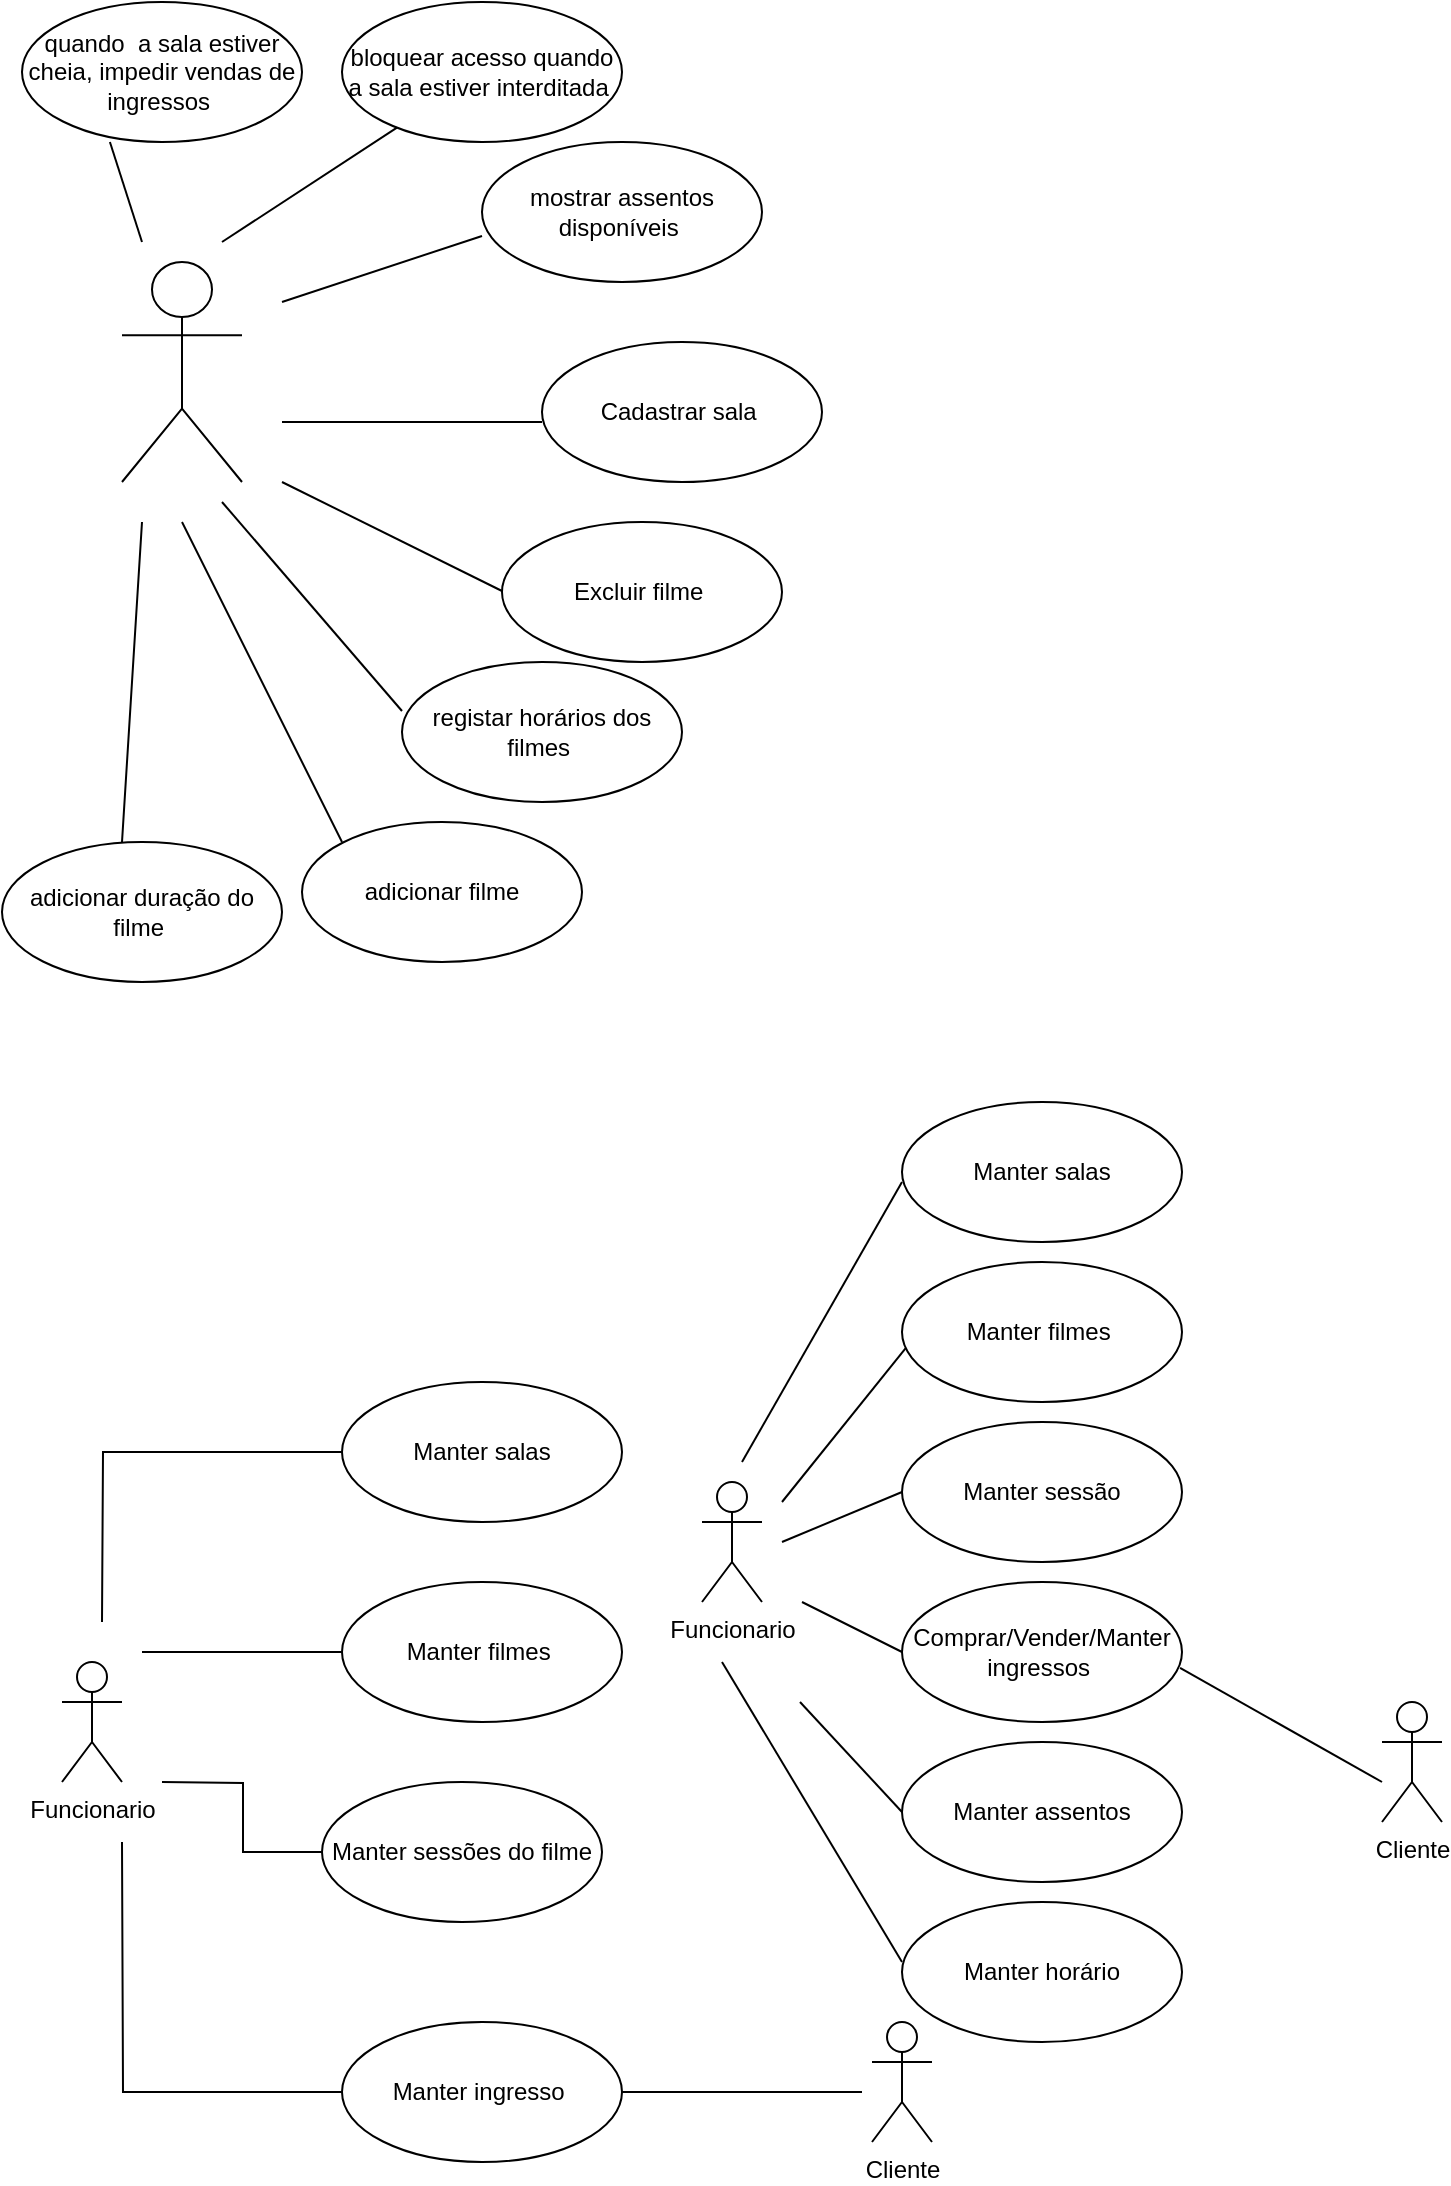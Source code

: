 <mxfile version="21.1.5" type="github">
  <diagram name="Página-1" id="PxHQPA1PcW-Lm_VtNbx7">
    <mxGraphModel dx="1434" dy="796" grid="1" gridSize="10" guides="1" tooltips="1" connect="1" arrows="1" fold="1" page="1" pageScale="1" pageWidth="827" pageHeight="1169" math="0" shadow="0">
      <root>
        <mxCell id="0" />
        <mxCell id="1" parent="0" />
        <mxCell id="2Y6S_l1ipbVj27D60dwM-1" value="" style="shape=umlActor;html=1;verticalLabelPosition=bottom;verticalAlign=top;align=center;" vertex="1" parent="1">
          <mxGeometry x="120" y="140" width="60" height="110" as="geometry" />
        </mxCell>
        <mxCell id="2Y6S_l1ipbVj27D60dwM-2" value="Cadastrar sala&amp;nbsp;" style="ellipse;whiteSpace=wrap;html=1;" vertex="1" parent="1">
          <mxGeometry x="330" y="180" width="140" height="70" as="geometry" />
        </mxCell>
        <mxCell id="2Y6S_l1ipbVj27D60dwM-3" value="mostrar assentos disponíveis&amp;nbsp;" style="ellipse;whiteSpace=wrap;html=1;" vertex="1" parent="1">
          <mxGeometry x="300" y="80" width="140" height="70" as="geometry" />
        </mxCell>
        <mxCell id="2Y6S_l1ipbVj27D60dwM-4" value="bloquear acesso quando a sala estiver interditada&amp;nbsp;" style="ellipse;whiteSpace=wrap;html=1;" vertex="1" parent="1">
          <mxGeometry x="230" y="10" width="140" height="70" as="geometry" />
        </mxCell>
        <mxCell id="2Y6S_l1ipbVj27D60dwM-5" value="adicionar filme" style="ellipse;whiteSpace=wrap;html=1;" vertex="1" parent="1">
          <mxGeometry x="210" y="420" width="140" height="70" as="geometry" />
        </mxCell>
        <mxCell id="2Y6S_l1ipbVj27D60dwM-6" value="Excluir filme&amp;nbsp;" style="ellipse;whiteSpace=wrap;html=1;" vertex="1" parent="1">
          <mxGeometry x="310" y="270" width="140" height="70" as="geometry" />
        </mxCell>
        <mxCell id="2Y6S_l1ipbVj27D60dwM-7" value="quando&amp;nbsp; a sala estiver cheia, impedir vendas de ingressos&amp;nbsp;" style="ellipse;whiteSpace=wrap;html=1;" vertex="1" parent="1">
          <mxGeometry x="70" y="10" width="140" height="70" as="geometry" />
        </mxCell>
        <mxCell id="2Y6S_l1ipbVj27D60dwM-8" value="registar horários dos filmes&amp;nbsp;" style="ellipse;whiteSpace=wrap;html=1;" vertex="1" parent="1">
          <mxGeometry x="260" y="340" width="140" height="70" as="geometry" />
        </mxCell>
        <mxCell id="2Y6S_l1ipbVj27D60dwM-9" value="adicionar duração do filme&amp;nbsp;" style="ellipse;whiteSpace=wrap;html=1;" vertex="1" parent="1">
          <mxGeometry x="60" y="430" width="140" height="70" as="geometry" />
        </mxCell>
        <mxCell id="2Y6S_l1ipbVj27D60dwM-11" value="Funcionario&lt;br&gt;" style="shape=umlActor;html=1;verticalLabelPosition=bottom;verticalAlign=top;align=center;" vertex="1" parent="1">
          <mxGeometry x="90" y="840" width="30" height="60" as="geometry" />
        </mxCell>
        <mxCell id="2Y6S_l1ipbVj27D60dwM-12" value="Cliente" style="shape=umlActor;html=1;verticalLabelPosition=bottom;verticalAlign=top;align=center;" vertex="1" parent="1">
          <mxGeometry x="495" y="1020" width="30" height="60" as="geometry" />
        </mxCell>
        <mxCell id="2Y6S_l1ipbVj27D60dwM-20" style="edgeStyle=orthogonalEdgeStyle;rounded=0;orthogonalLoop=1;jettySize=auto;html=1;endArrow=none;endFill=0;" edge="1" parent="1" source="2Y6S_l1ipbVj27D60dwM-13">
          <mxGeometry relative="1" as="geometry">
            <mxPoint x="110" y="820" as="targetPoint" />
          </mxGeometry>
        </mxCell>
        <mxCell id="2Y6S_l1ipbVj27D60dwM-13" value="Manter salas" style="ellipse;whiteSpace=wrap;html=1;" vertex="1" parent="1">
          <mxGeometry x="230" y="700" width="140" height="70" as="geometry" />
        </mxCell>
        <mxCell id="2Y6S_l1ipbVj27D60dwM-21" style="edgeStyle=orthogonalEdgeStyle;rounded=0;orthogonalLoop=1;jettySize=auto;html=1;endArrow=none;endFill=0;" edge="1" parent="1" source="2Y6S_l1ipbVj27D60dwM-14">
          <mxGeometry relative="1" as="geometry">
            <mxPoint x="130" y="835" as="targetPoint" />
          </mxGeometry>
        </mxCell>
        <mxCell id="2Y6S_l1ipbVj27D60dwM-14" value="Manter filmes&amp;nbsp;" style="ellipse;whiteSpace=wrap;html=1;" vertex="1" parent="1">
          <mxGeometry x="230" y="800" width="140" height="70" as="geometry" />
        </mxCell>
        <mxCell id="2Y6S_l1ipbVj27D60dwM-22" style="edgeStyle=orthogonalEdgeStyle;rounded=0;orthogonalLoop=1;jettySize=auto;html=1;endArrow=none;endFill=0;" edge="1" parent="1" source="2Y6S_l1ipbVj27D60dwM-15">
          <mxGeometry relative="1" as="geometry">
            <mxPoint x="140" y="900" as="targetPoint" />
          </mxGeometry>
        </mxCell>
        <mxCell id="2Y6S_l1ipbVj27D60dwM-15" value="Manter sessões do filme" style="ellipse;whiteSpace=wrap;html=1;" vertex="1" parent="1">
          <mxGeometry x="220" y="900" width="140" height="70" as="geometry" />
        </mxCell>
        <mxCell id="2Y6S_l1ipbVj27D60dwM-19" style="edgeStyle=orthogonalEdgeStyle;rounded=0;orthogonalLoop=1;jettySize=auto;html=1;endArrow=none;endFill=0;" edge="1" parent="1" source="2Y6S_l1ipbVj27D60dwM-16">
          <mxGeometry relative="1" as="geometry">
            <mxPoint x="490" y="1055" as="targetPoint" />
          </mxGeometry>
        </mxCell>
        <mxCell id="2Y6S_l1ipbVj27D60dwM-23" style="edgeStyle=orthogonalEdgeStyle;rounded=0;orthogonalLoop=1;jettySize=auto;html=1;endArrow=none;endFill=0;" edge="1" parent="1" source="2Y6S_l1ipbVj27D60dwM-16">
          <mxGeometry relative="1" as="geometry">
            <mxPoint x="120" y="930" as="targetPoint" />
          </mxGeometry>
        </mxCell>
        <mxCell id="2Y6S_l1ipbVj27D60dwM-16" value="Manter ingresso&amp;nbsp;" style="ellipse;whiteSpace=wrap;html=1;" vertex="1" parent="1">
          <mxGeometry x="230" y="1020" width="140" height="70" as="geometry" />
        </mxCell>
        <mxCell id="2Y6S_l1ipbVj27D60dwM-25" value="Manter sessão" style="ellipse;whiteSpace=wrap;html=1;" vertex="1" parent="1">
          <mxGeometry x="510" y="720" width="140" height="70" as="geometry" />
        </mxCell>
        <mxCell id="2Y6S_l1ipbVj27D60dwM-26" value="Manter salas" style="ellipse;whiteSpace=wrap;html=1;" vertex="1" parent="1">
          <mxGeometry x="510" y="560" width="140" height="70" as="geometry" />
        </mxCell>
        <mxCell id="2Y6S_l1ipbVj27D60dwM-27" value="Manter filmes&amp;nbsp;" style="ellipse;whiteSpace=wrap;html=1;" vertex="1" parent="1">
          <mxGeometry x="510" y="640" width="140" height="70" as="geometry" />
        </mxCell>
        <mxCell id="2Y6S_l1ipbVj27D60dwM-28" value="Manter horário" style="ellipse;whiteSpace=wrap;html=1;" vertex="1" parent="1">
          <mxGeometry x="510" y="960" width="140" height="70" as="geometry" />
        </mxCell>
        <mxCell id="2Y6S_l1ipbVj27D60dwM-29" value="Manter assentos" style="ellipse;whiteSpace=wrap;html=1;" vertex="1" parent="1">
          <mxGeometry x="510" y="880" width="140" height="70" as="geometry" />
        </mxCell>
        <mxCell id="2Y6S_l1ipbVj27D60dwM-30" value="Comprar/Vender/Manter ingressos&amp;nbsp;" style="ellipse;whiteSpace=wrap;html=1;" vertex="1" parent="1">
          <mxGeometry x="510" y="800" width="140" height="70" as="geometry" />
        </mxCell>
        <mxCell id="2Y6S_l1ipbVj27D60dwM-31" value="Funcionario&lt;br&gt;" style="shape=umlActor;html=1;verticalLabelPosition=bottom;verticalAlign=top;align=center;" vertex="1" parent="1">
          <mxGeometry x="410" y="750" width="30" height="60" as="geometry" />
        </mxCell>
        <mxCell id="2Y6S_l1ipbVj27D60dwM-32" value="Cliente" style="shape=umlActor;html=1;verticalLabelPosition=bottom;verticalAlign=top;align=center;" vertex="1" parent="1">
          <mxGeometry x="750" y="860" width="30" height="60" as="geometry" />
        </mxCell>
        <mxCell id="2Y6S_l1ipbVj27D60dwM-33" value="" style="edgeStyle=none;html=1;endArrow=none;verticalAlign=bottom;rounded=0;" edge="1" parent="1">
          <mxGeometry width="160" relative="1" as="geometry">
            <mxPoint x="430" y="740" as="sourcePoint" />
            <mxPoint x="510" y="600" as="targetPoint" />
          </mxGeometry>
        </mxCell>
        <mxCell id="2Y6S_l1ipbVj27D60dwM-34" value="" style="edgeStyle=none;html=1;endArrow=none;verticalAlign=bottom;rounded=0;entryX=0;entryY=0.5;entryDx=0;entryDy=0;" edge="1" parent="1" target="2Y6S_l1ipbVj27D60dwM-25">
          <mxGeometry width="160" relative="1" as="geometry">
            <mxPoint x="450" y="780" as="sourcePoint" />
            <mxPoint x="494" y="780" as="targetPoint" />
          </mxGeometry>
        </mxCell>
        <mxCell id="2Y6S_l1ipbVj27D60dwM-35" value="" style="edgeStyle=none;html=1;endArrow=none;verticalAlign=bottom;rounded=0;entryX=0;entryY=0.5;entryDx=0;entryDy=0;" edge="1" parent="1" target="2Y6S_l1ipbVj27D60dwM-29">
          <mxGeometry width="160" relative="1" as="geometry">
            <mxPoint x="459" y="860" as="sourcePoint" />
            <mxPoint x="520" y="910" as="targetPoint" />
            <Array as="points" />
          </mxGeometry>
        </mxCell>
        <mxCell id="2Y6S_l1ipbVj27D60dwM-36" value="" style="edgeStyle=none;html=1;endArrow=none;verticalAlign=bottom;rounded=0;entryX=0.014;entryY=0.614;entryDx=0;entryDy=0;entryPerimeter=0;" edge="1" parent="1" target="2Y6S_l1ipbVj27D60dwM-27">
          <mxGeometry width="160" relative="1" as="geometry">
            <mxPoint x="450" y="760" as="sourcePoint" />
            <mxPoint x="540" y="630" as="targetPoint" />
          </mxGeometry>
        </mxCell>
        <mxCell id="2Y6S_l1ipbVj27D60dwM-37" value="" style="edgeStyle=none;html=1;endArrow=none;verticalAlign=bottom;rounded=0;entryX=0;entryY=0.5;entryDx=0;entryDy=0;" edge="1" parent="1" target="2Y6S_l1ipbVj27D60dwM-30">
          <mxGeometry width="160" relative="1" as="geometry">
            <mxPoint x="460" y="810" as="sourcePoint" />
            <mxPoint x="550" y="640" as="targetPoint" />
            <Array as="points" />
          </mxGeometry>
        </mxCell>
        <mxCell id="2Y6S_l1ipbVj27D60dwM-38" value="" style="edgeStyle=none;html=1;endArrow=none;verticalAlign=bottom;rounded=0;" edge="1" parent="1">
          <mxGeometry width="160" relative="1" as="geometry">
            <mxPoint x="420" y="840" as="sourcePoint" />
            <mxPoint x="510" y="990" as="targetPoint" />
          </mxGeometry>
        </mxCell>
        <mxCell id="2Y6S_l1ipbVj27D60dwM-39" value="" style="edgeStyle=none;html=1;endArrow=none;verticalAlign=bottom;rounded=0;exitX=0.993;exitY=0.614;exitDx=0;exitDy=0;exitPerimeter=0;" edge="1" parent="1" source="2Y6S_l1ipbVj27D60dwM-30">
          <mxGeometry width="160" relative="1" as="geometry">
            <mxPoint x="670" y="1040" as="sourcePoint" />
            <mxPoint x="750" y="900" as="targetPoint" />
          </mxGeometry>
        </mxCell>
        <mxCell id="2Y6S_l1ipbVj27D60dwM-41" value="" style="edgeStyle=none;html=1;endArrow=none;verticalAlign=bottom;rounded=0;exitX=0.314;exitY=1;exitDx=0;exitDy=0;exitPerimeter=0;" edge="1" parent="1" source="2Y6S_l1ipbVj27D60dwM-7">
          <mxGeometry width="160" relative="1" as="geometry">
            <mxPoint x="-40" y="140" as="sourcePoint" />
            <mxPoint x="130" y="130" as="targetPoint" />
          </mxGeometry>
        </mxCell>
        <mxCell id="2Y6S_l1ipbVj27D60dwM-43" value="" style="edgeStyle=none;html=1;endArrow=none;verticalAlign=bottom;rounded=0;" edge="1" parent="1" target="2Y6S_l1ipbVj27D60dwM-4">
          <mxGeometry width="160" relative="1" as="geometry">
            <mxPoint x="170" y="130" as="sourcePoint" />
            <mxPoint x="310" y="80" as="targetPoint" />
          </mxGeometry>
        </mxCell>
        <mxCell id="2Y6S_l1ipbVj27D60dwM-44" value="" style="edgeStyle=none;html=1;endArrow=none;verticalAlign=bottom;rounded=0;entryX=0;entryY=0.671;entryDx=0;entryDy=0;entryPerimeter=0;" edge="1" parent="1" target="2Y6S_l1ipbVj27D60dwM-3">
          <mxGeometry width="160" relative="1" as="geometry">
            <mxPoint x="200" y="160" as="sourcePoint" />
            <mxPoint x="300" y="120" as="targetPoint" />
          </mxGeometry>
        </mxCell>
        <mxCell id="2Y6S_l1ipbVj27D60dwM-45" value="" style="edgeStyle=none;html=1;endArrow=none;verticalAlign=bottom;rounded=0;entryX=0;entryY=0.671;entryDx=0;entryDy=0;entryPerimeter=0;" edge="1" parent="1">
          <mxGeometry width="160" relative="1" as="geometry">
            <mxPoint x="200" y="220" as="sourcePoint" />
            <mxPoint x="330" y="220" as="targetPoint" />
          </mxGeometry>
        </mxCell>
        <mxCell id="2Y6S_l1ipbVj27D60dwM-46" value="" style="edgeStyle=none;html=1;endArrow=none;verticalAlign=bottom;rounded=0;entryX=0;entryY=0.671;entryDx=0;entryDy=0;entryPerimeter=0;" edge="1" parent="1">
          <mxGeometry width="160" relative="1" as="geometry">
            <mxPoint x="200" y="250" as="sourcePoint" />
            <mxPoint x="310" y="304.5" as="targetPoint" />
          </mxGeometry>
        </mxCell>
        <mxCell id="2Y6S_l1ipbVj27D60dwM-47" value="" style="edgeStyle=none;html=1;endArrow=none;verticalAlign=bottom;rounded=0;entryX=0;entryY=0.671;entryDx=0;entryDy=0;entryPerimeter=0;" edge="1" parent="1">
          <mxGeometry width="160" relative="1" as="geometry">
            <mxPoint x="170" y="260" as="sourcePoint" />
            <mxPoint x="260" y="364.5" as="targetPoint" />
          </mxGeometry>
        </mxCell>
        <mxCell id="2Y6S_l1ipbVj27D60dwM-48" value="" style="edgeStyle=none;html=1;endArrow=none;verticalAlign=bottom;rounded=0;entryX=0;entryY=0.671;entryDx=0;entryDy=0;entryPerimeter=0;" edge="1" parent="1">
          <mxGeometry width="160" relative="1" as="geometry">
            <mxPoint x="150" y="270" as="sourcePoint" />
            <mxPoint x="230" y="430" as="targetPoint" />
          </mxGeometry>
        </mxCell>
        <mxCell id="2Y6S_l1ipbVj27D60dwM-49" value="" style="edgeStyle=none;html=1;endArrow=none;verticalAlign=bottom;rounded=0;entryX=0;entryY=0.671;entryDx=0;entryDy=0;entryPerimeter=0;" edge="1" parent="1">
          <mxGeometry width="160" relative="1" as="geometry">
            <mxPoint x="130" y="270" as="sourcePoint" />
            <mxPoint x="120" y="430" as="targetPoint" />
          </mxGeometry>
        </mxCell>
      </root>
    </mxGraphModel>
  </diagram>
</mxfile>
